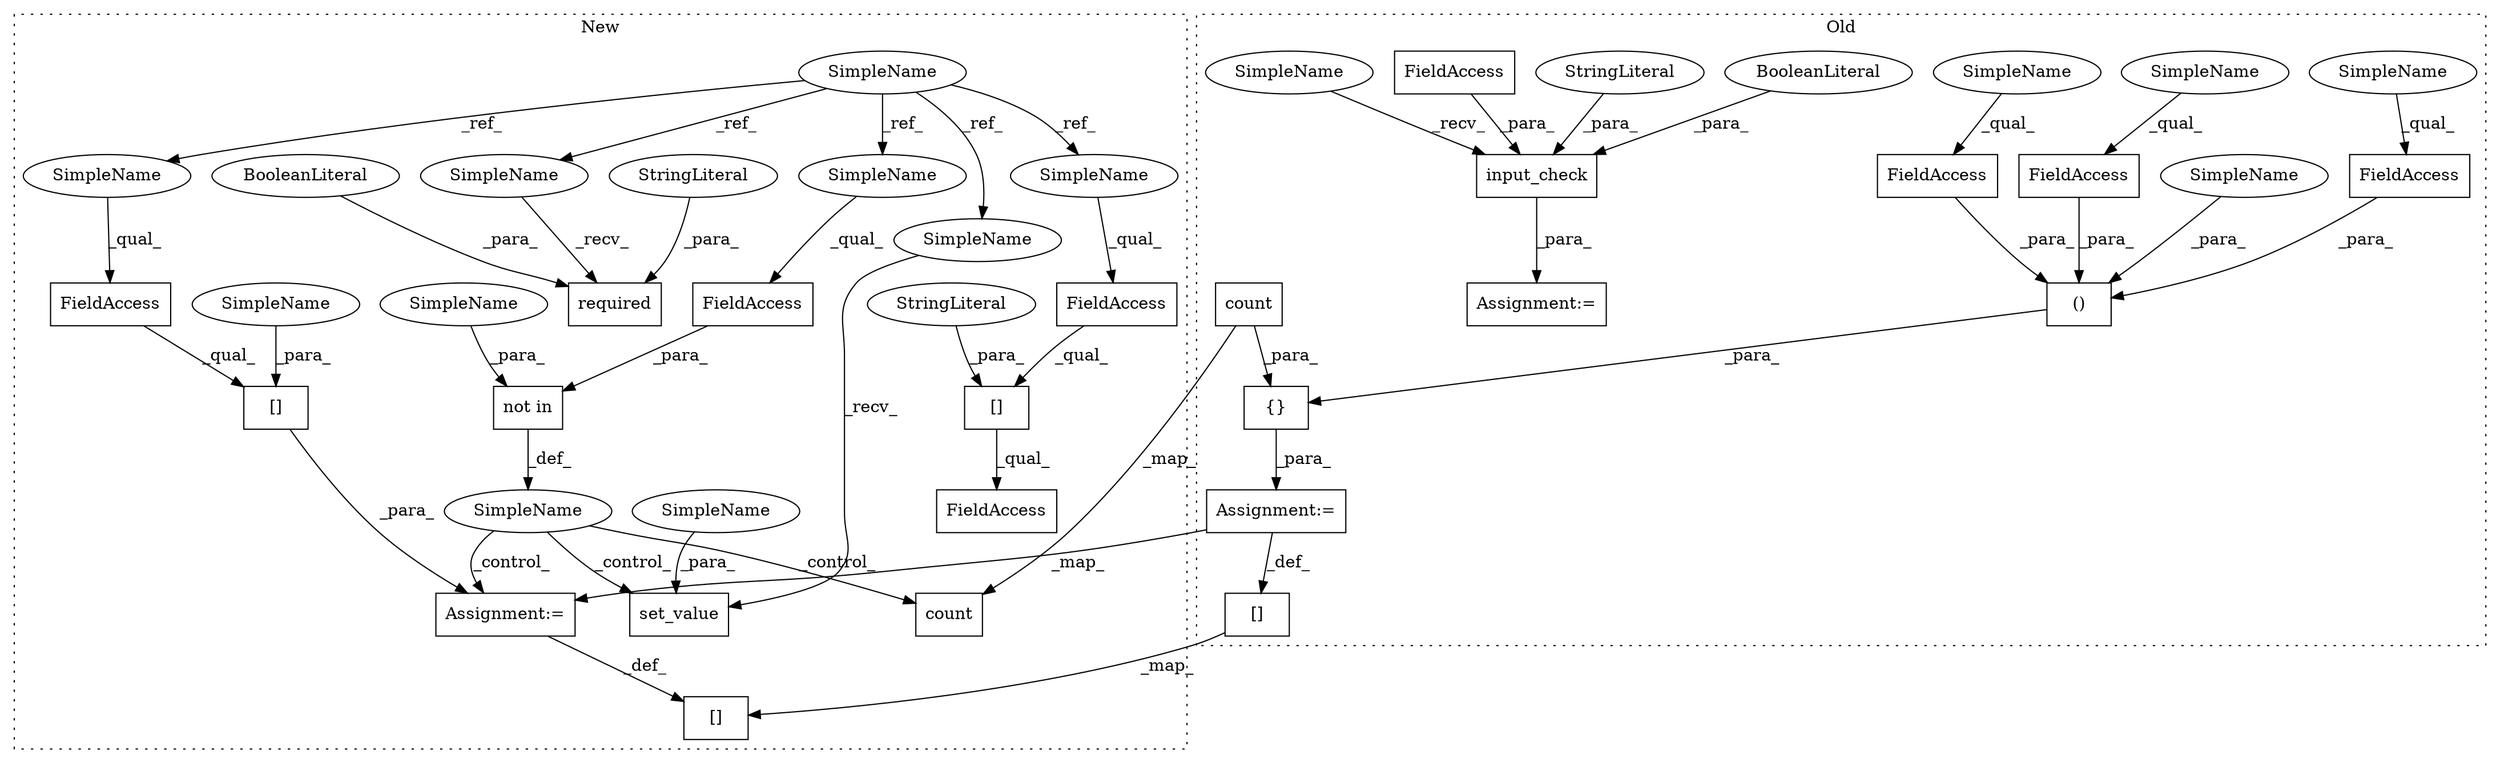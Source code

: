 digraph G {
subgraph cluster0 {
1 [label="()" a="106" s="19665" l="77" shape="box"];
3 [label="FieldAccess" a="22" s="19665" l="11" shape="box"];
4 [label="{}" a="4" s="19633,19742" l="1,2" shape="box"];
6 [label="count" a="32" s="19643,19654" l="6,1" shape="box"];
7 [label="FieldAccess" a="22" s="19707" l="9" shape="box"];
12 [label="Assignment:=" a="7" s="19623" l="1" shape="box"];
15 [label="[]" a="2" s="19568,19621" l="24,2" shape="box"];
16 [label="FieldAccess" a="22" s="19729" l="13" shape="box"];
26 [label="input_check" a="32" s="18842,18881" l="12,1" shape="box"];
27 [label="BooleanLiteral" a="9" s="18860" l="4" shape="ellipse"];
28 [label="StringLiteral" a="45" s="18854" l="5" shape="ellipse"];
29 [label="FieldAccess" a="22" s="18865" l="16" shape="box"];
30 [label="Assignment:=" a="7" s="18835" l="2" shape="box"];
31 [label="SimpleName" a="42" s="19689" l="5" shape="ellipse"];
40 [label="SimpleName" a="42" s="19665" l="4" shape="ellipse"];
41 [label="SimpleName" a="42" s="19729" l="4" shape="ellipse"];
42 [label="SimpleName" a="42" s="19707" l="4" shape="ellipse"];
43 [label="SimpleName" a="42" s="18837" l="4" shape="ellipse"];
label = "Old";
style="dotted";
}
subgraph cluster1 {
2 [label="set_value" a="32" s="17614,17632" l="10,1" shape="box"];
5 [label="count" a="32" s="17675,17686" l="6,1" shape="box"];
8 [label="SimpleName" a="42" s="16502" l="4" shape="ellipse"];
9 [label="[]" a="2" s="17753,17771" l="13,1" shape="box"];
10 [label="FieldAccess" a="22" s="17382" l="12" shape="box"];
11 [label="FieldAccess" a="22" s="17753" l="12" shape="box"];
13 [label="Assignment:=" a="7" s="17752" l="1" shape="box"];
14 [label="[]" a="2" s="17697,17750" l="24,2" shape="box"];
17 [label="SimpleName" a="42" s="" l="" shape="ellipse"];
18 [label="required" a="32" s="16619,16638" l="9,1" shape="box"];
19 [label="BooleanLiteral" a="9" s="16634" l="4" shape="ellipse"];
20 [label="StringLiteral" a="45" s="16628" l="5" shape="ellipse"];
21 [label="not in" a="108" s="17369" l="25" shape="box"];
22 [label="FieldAccess" a="22" s="16714" l="11" shape="box"];
23 [label="[]" a="2" s="16714,16731" l="12,1" shape="box"];
24 [label="StringLiteral" a="45" s="16726" l="5" shape="ellipse"];
25 [label="FieldAccess" a="22" s="16714" l="24" shape="box"];
32 [label="SimpleName" a="42" s="17624" l="5" shape="ellipse"];
33 [label="SimpleName" a="42" s="17766" l="5" shape="ellipse"];
34 [label="SimpleName" a="42" s="17369" l="5" shape="ellipse"];
35 [label="SimpleName" a="42" s="16614" l="4" shape="ellipse"];
36 [label="SimpleName" a="42" s="17609" l="4" shape="ellipse"];
37 [label="SimpleName" a="42" s="17753" l="4" shape="ellipse"];
38 [label="SimpleName" a="42" s="17382" l="4" shape="ellipse"];
39 [label="SimpleName" a="42" s="16714" l="4" shape="ellipse"];
label = "New";
style="dotted";
}
1 -> 4 [label="_para_"];
3 -> 1 [label="_para_"];
4 -> 12 [label="_para_"];
6 -> 5 [label="_map_"];
6 -> 4 [label="_para_"];
7 -> 1 [label="_para_"];
8 -> 39 [label="_ref_"];
8 -> 36 [label="_ref_"];
8 -> 35 [label="_ref_"];
8 -> 37 [label="_ref_"];
8 -> 38 [label="_ref_"];
9 -> 13 [label="_para_"];
10 -> 21 [label="_para_"];
11 -> 9 [label="_qual_"];
12 -> 15 [label="_def_"];
12 -> 13 [label="_map_"];
13 -> 14 [label="_def_"];
15 -> 14 [label="_map_"];
16 -> 1 [label="_para_"];
17 -> 13 [label="_control_"];
17 -> 5 [label="_control_"];
17 -> 2 [label="_control_"];
19 -> 18 [label="_para_"];
20 -> 18 [label="_para_"];
21 -> 17 [label="_def_"];
22 -> 23 [label="_qual_"];
23 -> 25 [label="_qual_"];
24 -> 23 [label="_para_"];
26 -> 30 [label="_para_"];
27 -> 26 [label="_para_"];
28 -> 26 [label="_para_"];
29 -> 26 [label="_para_"];
31 -> 1 [label="_para_"];
32 -> 2 [label="_para_"];
33 -> 9 [label="_para_"];
34 -> 21 [label="_para_"];
35 -> 18 [label="_recv_"];
36 -> 2 [label="_recv_"];
37 -> 11 [label="_qual_"];
38 -> 10 [label="_qual_"];
39 -> 22 [label="_qual_"];
40 -> 3 [label="_qual_"];
41 -> 16 [label="_qual_"];
42 -> 7 [label="_qual_"];
43 -> 26 [label="_recv_"];
}